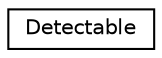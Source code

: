 digraph "Graphical Class Hierarchy"
{
 // INTERACTIVE_SVG=YES
 // LATEX_PDF_SIZE
  edge [fontname="Helvetica",fontsize="10",labelfontname="Helvetica",labelfontsize="10"];
  node [fontname="Helvetica",fontsize="10",shape=record];
  rankdir="LR";
  Node0 [label="Detectable",height=0.2,width=0.4,color="black", fillcolor="white", style="filled",URL="$class_mirage_x_r_1_1_detectable.html",tooltip=" "];
}
